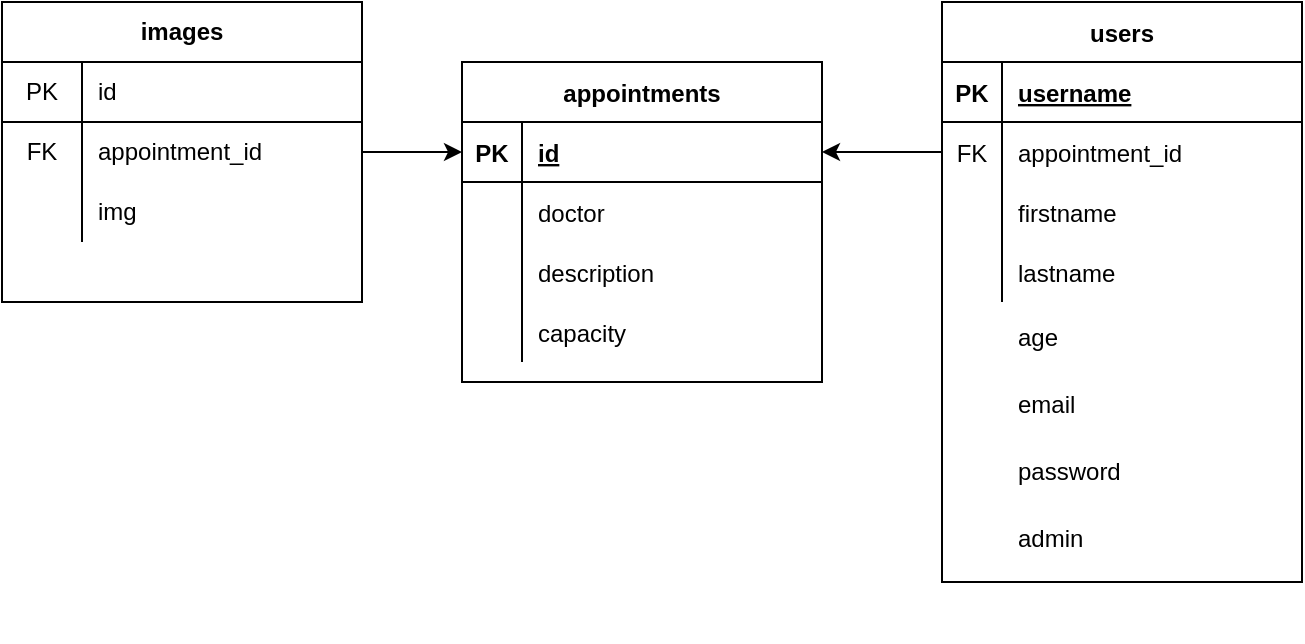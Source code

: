 <mxfile>
    <diagram id="QKNb3AziH3msIT61weC2" name="Page-1">
        <mxGraphModel dx="521" dy="335" grid="1" gridSize="10" guides="1" tooltips="1" connect="1" arrows="1" fold="1" page="1" pageScale="1" pageWidth="850" pageHeight="1100" math="0" shadow="0">
            <root>
                <mxCell id="0"/>
                <mxCell id="1" parent="0"/>
                <mxCell id="O52WOcm6CTFsDJhRvSOu-1" value="appointments" style="shape=table;startSize=30;container=1;collapsible=1;childLayout=tableLayout;fixedRows=1;rowLines=0;fontStyle=1;align=center;resizeLast=1;" parent="1" vertex="1">
                    <mxGeometry x="360" y="150" width="180" height="160" as="geometry"/>
                </mxCell>
                <mxCell id="O52WOcm6CTFsDJhRvSOu-2" value="" style="shape=partialRectangle;collapsible=0;dropTarget=0;pointerEvents=0;fillColor=none;top=0;left=0;bottom=1;right=0;points=[[0,0.5],[1,0.5]];portConstraint=eastwest;" parent="O52WOcm6CTFsDJhRvSOu-1" vertex="1">
                    <mxGeometry y="30" width="180" height="30" as="geometry"/>
                </mxCell>
                <mxCell id="O52WOcm6CTFsDJhRvSOu-3" value="PK" style="shape=partialRectangle;connectable=0;fillColor=none;top=0;left=0;bottom=0;right=0;fontStyle=1;overflow=hidden;" parent="O52WOcm6CTFsDJhRvSOu-2" vertex="1">
                    <mxGeometry width="30" height="30" as="geometry"/>
                </mxCell>
                <mxCell id="O52WOcm6CTFsDJhRvSOu-4" value="id" style="shape=partialRectangle;connectable=0;fillColor=none;top=0;left=0;bottom=0;right=0;align=left;spacingLeft=6;fontStyle=5;overflow=hidden;" parent="O52WOcm6CTFsDJhRvSOu-2" vertex="1">
                    <mxGeometry x="30" width="150" height="30" as="geometry"/>
                </mxCell>
                <mxCell id="O52WOcm6CTFsDJhRvSOu-5" value="" style="shape=partialRectangle;collapsible=0;dropTarget=0;pointerEvents=0;fillColor=none;top=0;left=0;bottom=0;right=0;points=[[0,0.5],[1,0.5]];portConstraint=eastwest;" parent="O52WOcm6CTFsDJhRvSOu-1" vertex="1">
                    <mxGeometry y="60" width="180" height="30" as="geometry"/>
                </mxCell>
                <mxCell id="O52WOcm6CTFsDJhRvSOu-6" value="" style="shape=partialRectangle;connectable=0;fillColor=none;top=0;left=0;bottom=0;right=0;editable=1;overflow=hidden;" parent="O52WOcm6CTFsDJhRvSOu-5" vertex="1">
                    <mxGeometry width="30" height="30" as="geometry"/>
                </mxCell>
                <mxCell id="O52WOcm6CTFsDJhRvSOu-7" value="doctor" style="shape=partialRectangle;connectable=0;fillColor=none;top=0;left=0;bottom=0;right=0;align=left;spacingLeft=6;overflow=hidden;" parent="O52WOcm6CTFsDJhRvSOu-5" vertex="1">
                    <mxGeometry x="30" width="150" height="30" as="geometry"/>
                </mxCell>
                <mxCell id="O52WOcm6CTFsDJhRvSOu-8" value="" style="shape=partialRectangle;collapsible=0;dropTarget=0;pointerEvents=0;fillColor=none;top=0;left=0;bottom=0;right=0;points=[[0,0.5],[1,0.5]];portConstraint=eastwest;" parent="O52WOcm6CTFsDJhRvSOu-1" vertex="1">
                    <mxGeometry y="90" width="180" height="30" as="geometry"/>
                </mxCell>
                <mxCell id="O52WOcm6CTFsDJhRvSOu-9" value="" style="shape=partialRectangle;connectable=0;fillColor=none;top=0;left=0;bottom=0;right=0;editable=1;overflow=hidden;" parent="O52WOcm6CTFsDJhRvSOu-8" vertex="1">
                    <mxGeometry width="30" height="30" as="geometry"/>
                </mxCell>
                <mxCell id="O52WOcm6CTFsDJhRvSOu-10" value="description" style="shape=partialRectangle;connectable=0;fillColor=none;top=0;left=0;bottom=0;right=0;align=left;spacingLeft=6;overflow=hidden;" parent="O52WOcm6CTFsDJhRvSOu-8" vertex="1">
                    <mxGeometry x="30" width="150" height="30" as="geometry"/>
                </mxCell>
                <mxCell id="O52WOcm6CTFsDJhRvSOu-11" value="" style="shape=partialRectangle;collapsible=0;dropTarget=0;pointerEvents=0;fillColor=none;top=0;left=0;bottom=0;right=0;points=[[0,0.5],[1,0.5]];portConstraint=eastwest;" parent="O52WOcm6CTFsDJhRvSOu-1" vertex="1">
                    <mxGeometry y="120" width="180" height="30" as="geometry"/>
                </mxCell>
                <mxCell id="O52WOcm6CTFsDJhRvSOu-12" value="" style="shape=partialRectangle;connectable=0;fillColor=none;top=0;left=0;bottom=0;right=0;editable=1;overflow=hidden;" parent="O52WOcm6CTFsDJhRvSOu-11" vertex="1">
                    <mxGeometry width="30" height="30" as="geometry"/>
                </mxCell>
                <mxCell id="O52WOcm6CTFsDJhRvSOu-13" value="capacity" style="shape=partialRectangle;connectable=0;fillColor=none;top=0;left=0;bottom=0;right=0;align=left;spacingLeft=6;overflow=hidden;" parent="O52WOcm6CTFsDJhRvSOu-11" vertex="1">
                    <mxGeometry x="30" width="150" height="30" as="geometry"/>
                </mxCell>
                <mxCell id="O52WOcm6CTFsDJhRvSOu-31" value="" style="group" parent="1" vertex="1" connectable="0">
                    <mxGeometry x="600" y="120" width="180" height="320" as="geometry"/>
                </mxCell>
                <mxCell id="O52WOcm6CTFsDJhRvSOu-14" value="users" style="shape=table;startSize=30;container=1;collapsible=1;childLayout=tableLayout;fixedRows=1;rowLines=0;fontStyle=1;align=center;resizeLast=1;" parent="O52WOcm6CTFsDJhRvSOu-31" vertex="1">
                    <mxGeometry width="180" height="290" as="geometry">
                        <mxRectangle width="80" height="30" as="alternateBounds"/>
                    </mxGeometry>
                </mxCell>
                <mxCell id="O52WOcm6CTFsDJhRvSOu-15" value="" style="shape=partialRectangle;collapsible=0;dropTarget=0;pointerEvents=0;fillColor=none;top=0;left=0;bottom=1;right=0;points=[[0,0.5],[1,0.5]];portConstraint=eastwest;" parent="O52WOcm6CTFsDJhRvSOu-14" vertex="1">
                    <mxGeometry y="30" width="180" height="30" as="geometry"/>
                </mxCell>
                <mxCell id="O52WOcm6CTFsDJhRvSOu-16" value="PK" style="shape=partialRectangle;connectable=0;fillColor=none;top=0;left=0;bottom=0;right=0;fontStyle=1;overflow=hidden;" parent="O52WOcm6CTFsDJhRvSOu-15" vertex="1">
                    <mxGeometry width="30" height="30" as="geometry"/>
                </mxCell>
                <mxCell id="O52WOcm6CTFsDJhRvSOu-17" value="username" style="shape=partialRectangle;connectable=0;fillColor=none;top=0;left=0;bottom=0;right=0;align=left;spacingLeft=6;fontStyle=5;overflow=hidden;" parent="O52WOcm6CTFsDJhRvSOu-15" vertex="1">
                    <mxGeometry x="30" width="150" height="30" as="geometry"/>
                </mxCell>
                <mxCell id="O52WOcm6CTFsDJhRvSOu-18" value="" style="shape=partialRectangle;collapsible=0;dropTarget=0;pointerEvents=0;fillColor=none;top=0;left=0;bottom=0;right=0;points=[[0,0.5],[1,0.5]];portConstraint=eastwest;" parent="O52WOcm6CTFsDJhRvSOu-14" vertex="1">
                    <mxGeometry y="60" width="180" height="30" as="geometry"/>
                </mxCell>
                <mxCell id="O52WOcm6CTFsDJhRvSOu-19" value="FK" style="shape=partialRectangle;connectable=0;fillColor=none;top=0;left=0;bottom=0;right=0;editable=1;overflow=hidden;" parent="O52WOcm6CTFsDJhRvSOu-18" vertex="1">
                    <mxGeometry width="30" height="30" as="geometry"/>
                </mxCell>
                <mxCell id="O52WOcm6CTFsDJhRvSOu-20" value="appointment_id" style="shape=partialRectangle;connectable=0;fillColor=none;top=0;left=0;bottom=0;right=0;align=left;spacingLeft=6;overflow=hidden;" parent="O52WOcm6CTFsDJhRvSOu-18" vertex="1">
                    <mxGeometry x="30" width="150" height="30" as="geometry"/>
                </mxCell>
                <mxCell id="O52WOcm6CTFsDJhRvSOu-21" value="" style="shape=partialRectangle;collapsible=0;dropTarget=0;pointerEvents=0;fillColor=none;top=0;left=0;bottom=0;right=0;points=[[0,0.5],[1,0.5]];portConstraint=eastwest;" parent="O52WOcm6CTFsDJhRvSOu-14" vertex="1">
                    <mxGeometry y="90" width="180" height="30" as="geometry"/>
                </mxCell>
                <mxCell id="O52WOcm6CTFsDJhRvSOu-22" value="" style="shape=partialRectangle;connectable=0;fillColor=none;top=0;left=0;bottom=0;right=0;editable=1;overflow=hidden;" parent="O52WOcm6CTFsDJhRvSOu-21" vertex="1">
                    <mxGeometry width="30" height="30" as="geometry"/>
                </mxCell>
                <mxCell id="O52WOcm6CTFsDJhRvSOu-23" value="firstname" style="shape=partialRectangle;connectable=0;fillColor=none;top=0;left=0;bottom=0;right=0;align=left;spacingLeft=6;overflow=hidden;" parent="O52WOcm6CTFsDJhRvSOu-21" vertex="1">
                    <mxGeometry x="30" width="150" height="30" as="geometry"/>
                </mxCell>
                <mxCell id="O52WOcm6CTFsDJhRvSOu-24" value="" style="shape=partialRectangle;collapsible=0;dropTarget=0;pointerEvents=0;fillColor=none;top=0;left=0;bottom=0;right=0;points=[[0,0.5],[1,0.5]];portConstraint=eastwest;" parent="O52WOcm6CTFsDJhRvSOu-14" vertex="1">
                    <mxGeometry y="120" width="180" height="30" as="geometry"/>
                </mxCell>
                <mxCell id="O52WOcm6CTFsDJhRvSOu-25" value="" style="shape=partialRectangle;connectable=0;fillColor=none;top=0;left=0;bottom=0;right=0;editable=1;overflow=hidden;" parent="O52WOcm6CTFsDJhRvSOu-24" vertex="1">
                    <mxGeometry width="30" height="30" as="geometry"/>
                </mxCell>
                <mxCell id="O52WOcm6CTFsDJhRvSOu-26" value="lastname" style="shape=partialRectangle;connectable=0;fillColor=none;top=0;left=0;bottom=0;right=0;align=left;spacingLeft=6;overflow=hidden;" parent="O52WOcm6CTFsDJhRvSOu-24" vertex="1">
                    <mxGeometry x="30" width="150" height="30" as="geometry"/>
                </mxCell>
                <mxCell id="O52WOcm6CTFsDJhRvSOu-27" value="age" style="shape=partialRectangle;connectable=0;fillColor=none;top=0;left=0;bottom=0;right=0;align=left;spacingLeft=6;overflow=hidden;" parent="O52WOcm6CTFsDJhRvSOu-31" vertex="1">
                    <mxGeometry x="30" y="150.0" width="150" height="33.6" as="geometry"/>
                </mxCell>
                <mxCell id="O52WOcm6CTFsDJhRvSOu-29" value="email" style="shape=partialRectangle;connectable=0;fillColor=none;top=0;left=0;bottom=0;right=0;align=left;spacingLeft=6;overflow=hidden;" parent="O52WOcm6CTFsDJhRvSOu-31" vertex="1">
                    <mxGeometry x="30" y="183.6" width="150" height="33.6" as="geometry"/>
                </mxCell>
                <mxCell id="O52WOcm6CTFsDJhRvSOu-49" value="password" style="shape=partialRectangle;connectable=0;fillColor=none;top=0;left=0;bottom=0;right=0;align=left;spacingLeft=6;overflow=hidden;" parent="O52WOcm6CTFsDJhRvSOu-31" vertex="1">
                    <mxGeometry x="30" y="217.2" width="150" height="33.6" as="geometry"/>
                </mxCell>
                <mxCell id="ZiDTlyhOMb_Lww5j8gPe-1" value="admin" style="shape=partialRectangle;connectable=0;fillColor=none;top=0;left=0;bottom=0;right=0;align=left;spacingLeft=6;overflow=hidden;" parent="O52WOcm6CTFsDJhRvSOu-31" vertex="1">
                    <mxGeometry x="30" y="250.8" width="150" height="33.6" as="geometry"/>
                </mxCell>
                <mxCell id="ZiDTlyhOMb_Lww5j8gPe-2" style="edgeStyle=orthogonalEdgeStyle;rounded=0;orthogonalLoop=1;jettySize=auto;html=1;entryX=1;entryY=0.5;entryDx=0;entryDy=0;" parent="1" source="O52WOcm6CTFsDJhRvSOu-18" target="O52WOcm6CTFsDJhRvSOu-2" edge="1">
                    <mxGeometry relative="1" as="geometry"/>
                </mxCell>
                <mxCell id="6" value="images" style="shape=table;html=1;whiteSpace=wrap;startSize=30;container=1;collapsible=0;childLayout=tableLayout;fixedRows=1;rowLines=0;fontStyle=1;align=center;" parent="1" vertex="1">
                    <mxGeometry x="130" y="120" width="180" height="150" as="geometry"/>
                </mxCell>
                <mxCell id="7" value="" style="shape=partialRectangle;html=1;whiteSpace=wrap;collapsible=0;dropTarget=0;pointerEvents=0;fillColor=none;top=0;left=0;bottom=1;right=0;points=[[0,0.5],[1,0.5]];portConstraint=eastwest;" parent="6" vertex="1">
                    <mxGeometry y="30" width="180" height="30" as="geometry"/>
                </mxCell>
                <mxCell id="8" value="PK" style="shape=partialRectangle;html=1;whiteSpace=wrap;connectable=0;fillColor=none;top=0;left=0;bottom=0;right=0;overflow=hidden;" parent="7" vertex="1">
                    <mxGeometry width="40" height="30" as="geometry"/>
                </mxCell>
                <mxCell id="9" value="id" style="shape=partialRectangle;html=1;whiteSpace=wrap;connectable=0;fillColor=none;top=0;left=0;bottom=0;right=0;align=left;spacingLeft=6;overflow=hidden;" parent="7" vertex="1">
                    <mxGeometry x="40" width="140" height="30" as="geometry"/>
                </mxCell>
                <mxCell id="10" value="" style="shape=partialRectangle;html=1;whiteSpace=wrap;collapsible=0;dropTarget=0;pointerEvents=0;fillColor=none;top=0;left=0;bottom=0;right=0;points=[[0,0.5],[1,0.5]];portConstraint=eastwest;" parent="6" vertex="1">
                    <mxGeometry y="60" width="180" height="30" as="geometry"/>
                </mxCell>
                <mxCell id="11" value="FK" style="shape=partialRectangle;html=1;whiteSpace=wrap;connectable=0;fillColor=none;top=0;left=0;bottom=0;right=0;overflow=hidden;" parent="10" vertex="1">
                    <mxGeometry width="40" height="30" as="geometry"/>
                </mxCell>
                <mxCell id="12" value="appointment_id" style="shape=partialRectangle;html=1;whiteSpace=wrap;connectable=0;fillColor=none;top=0;left=0;bottom=0;right=0;align=left;spacingLeft=6;overflow=hidden;" parent="10" vertex="1">
                    <mxGeometry x="40" width="140" height="30" as="geometry"/>
                </mxCell>
                <mxCell id="13" value="" style="shape=partialRectangle;html=1;whiteSpace=wrap;collapsible=0;dropTarget=0;pointerEvents=0;fillColor=none;top=0;left=0;bottom=0;right=0;points=[[0,0.5],[1,0.5]];portConstraint=eastwest;" parent="6" vertex="1">
                    <mxGeometry y="90" width="180" height="30" as="geometry"/>
                </mxCell>
                <mxCell id="14" value="" style="shape=partialRectangle;html=1;whiteSpace=wrap;connectable=0;fillColor=none;top=0;left=0;bottom=0;right=0;overflow=hidden;" parent="13" vertex="1">
                    <mxGeometry width="40" height="30" as="geometry"/>
                </mxCell>
                <mxCell id="15" value="img" style="shape=partialRectangle;html=1;whiteSpace=wrap;connectable=0;fillColor=none;top=0;left=0;bottom=0;right=0;align=left;spacingLeft=6;overflow=hidden;" parent="13" vertex="1">
                    <mxGeometry x="40" width="140" height="30" as="geometry"/>
                </mxCell>
                <mxCell id="16" style="edgeStyle=orthogonalEdgeStyle;rounded=0;orthogonalLoop=1;jettySize=auto;html=1;entryX=0;entryY=0.5;entryDx=0;entryDy=0;" parent="1" source="10" target="O52WOcm6CTFsDJhRvSOu-2" edge="1">
                    <mxGeometry relative="1" as="geometry"/>
                </mxCell>
            </root>
        </mxGraphModel>
    </diagram>
</mxfile>